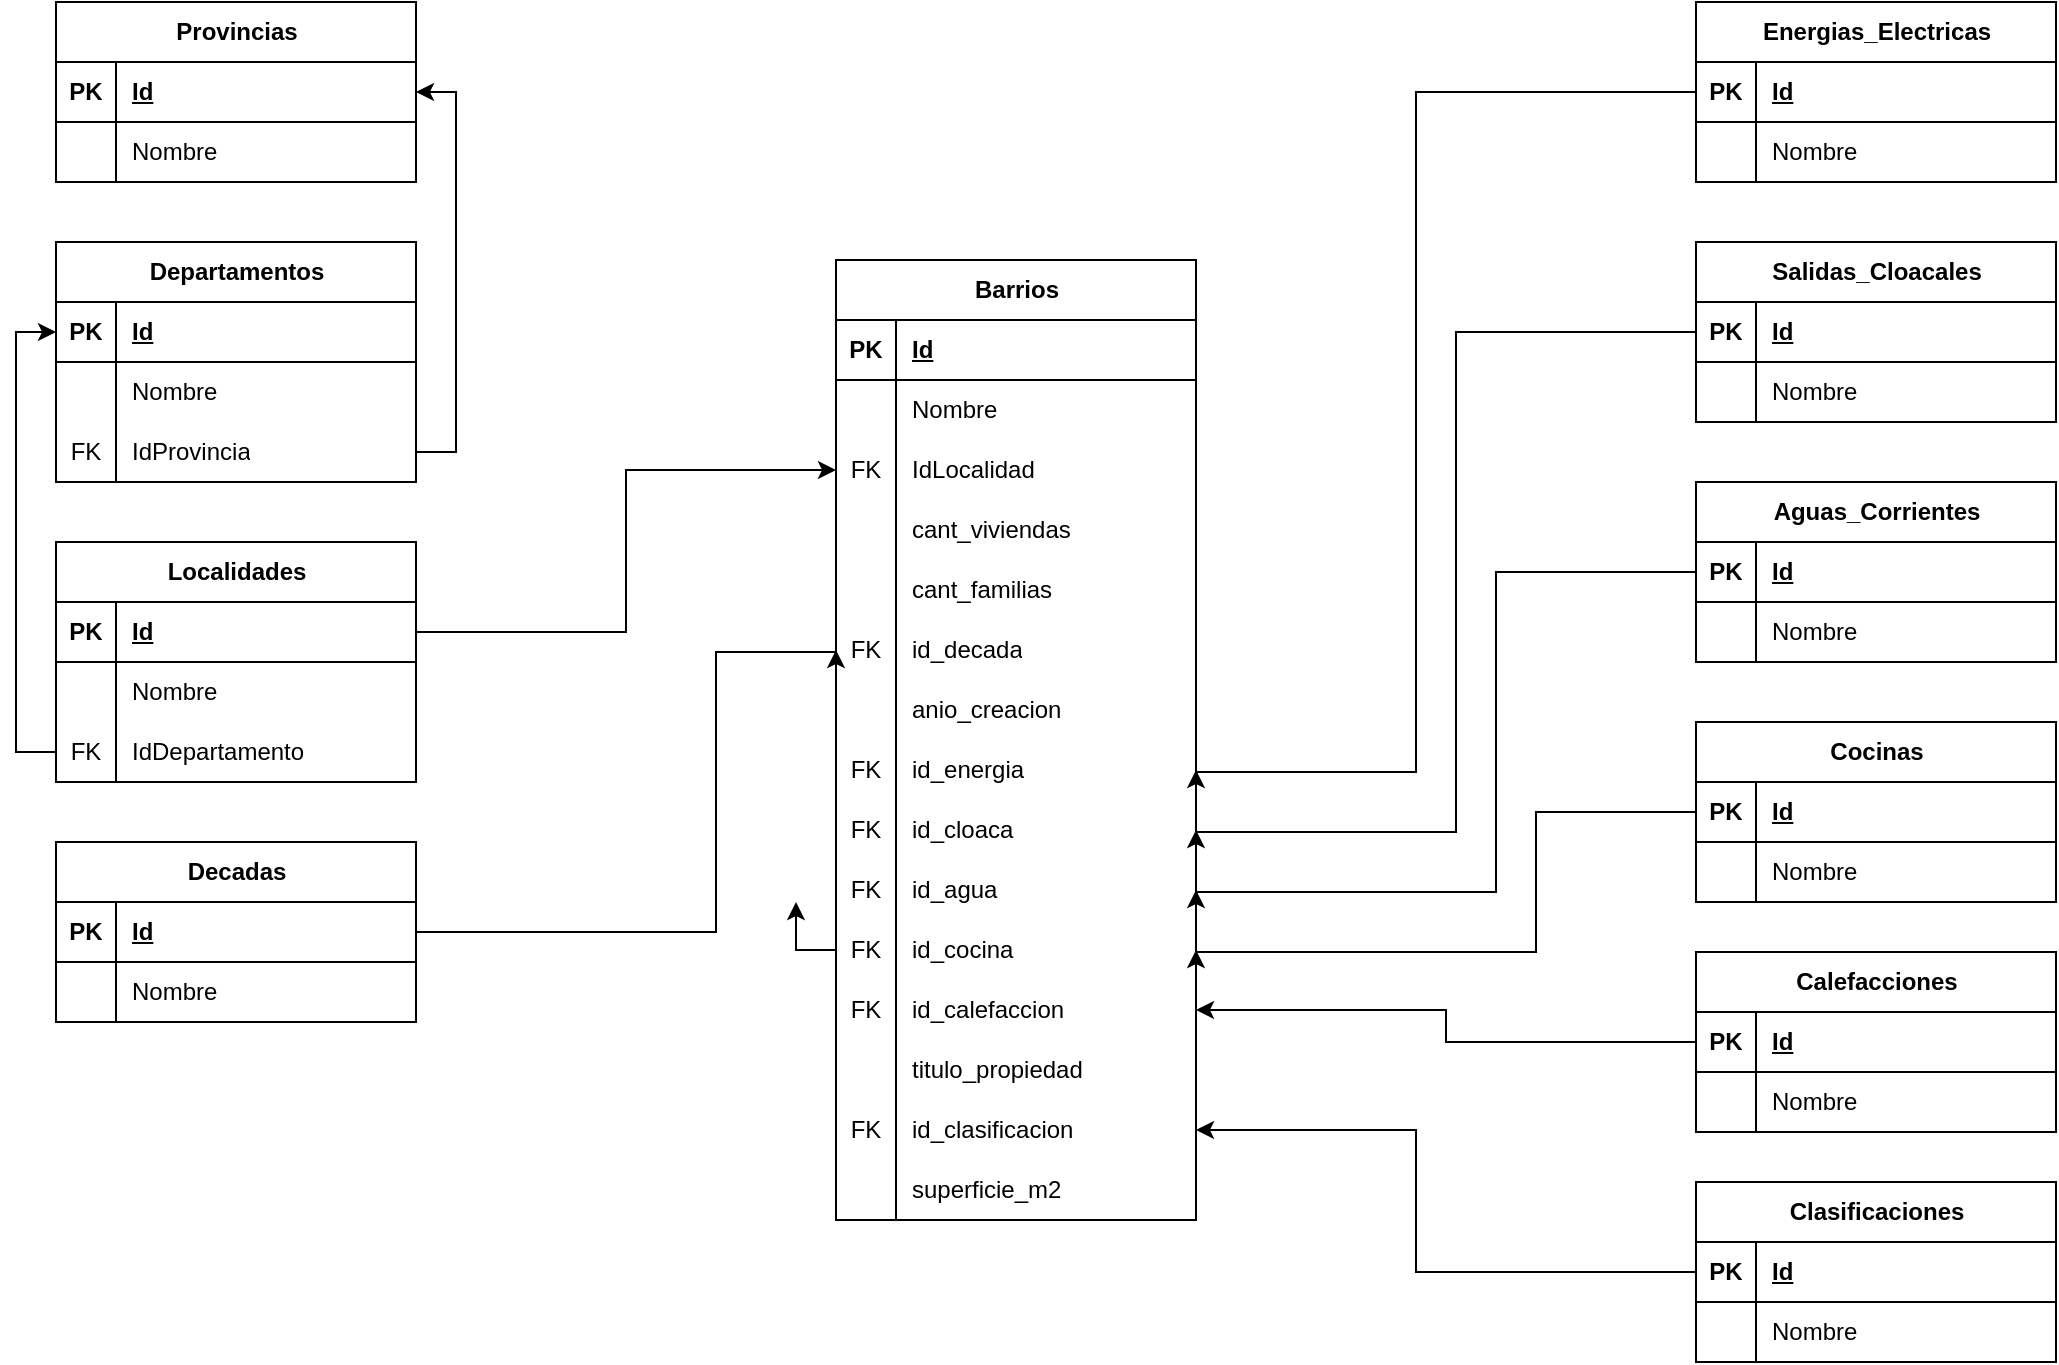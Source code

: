 <mxfile version="24.8.1">
  <diagram name="barrios_populares" id="8gDppykNLPe0DLzF4m3q">
    <mxGraphModel dx="1028" dy="548" grid="1" gridSize="10" guides="1" tooltips="1" connect="1" arrows="1" fold="1" page="1" pageScale="1" pageWidth="827" pageHeight="1169" math="0" shadow="0">
      <root>
        <mxCell id="0" />
        <mxCell id="1" parent="0" />
        <mxCell id="5CEtdTk48EJFIJhz3Bq6-38" value="Barrios" style="shape=table;startSize=30;container=1;collapsible=1;childLayout=tableLayout;fixedRows=1;rowLines=0;fontStyle=1;align=center;resizeLast=1;html=1;" vertex="1" parent="1">
          <mxGeometry x="570" y="239" width="180" height="480" as="geometry" />
        </mxCell>
        <mxCell id="5CEtdTk48EJFIJhz3Bq6-39" value="" style="shape=tableRow;horizontal=0;startSize=0;swimlaneHead=0;swimlaneBody=0;fillColor=none;collapsible=0;dropTarget=0;points=[[0,0.5],[1,0.5]];portConstraint=eastwest;top=0;left=0;right=0;bottom=1;" vertex="1" parent="5CEtdTk48EJFIJhz3Bq6-38">
          <mxGeometry y="30" width="180" height="30" as="geometry" />
        </mxCell>
        <mxCell id="5CEtdTk48EJFIJhz3Bq6-40" value="PK" style="shape=partialRectangle;connectable=0;fillColor=none;top=0;left=0;bottom=0;right=0;fontStyle=1;overflow=hidden;whiteSpace=wrap;html=1;" vertex="1" parent="5CEtdTk48EJFIJhz3Bq6-39">
          <mxGeometry width="30" height="30" as="geometry">
            <mxRectangle width="30" height="30" as="alternateBounds" />
          </mxGeometry>
        </mxCell>
        <mxCell id="5CEtdTk48EJFIJhz3Bq6-41" value="Id" style="shape=partialRectangle;connectable=0;fillColor=none;top=0;left=0;bottom=0;right=0;align=left;spacingLeft=6;fontStyle=5;overflow=hidden;whiteSpace=wrap;html=1;" vertex="1" parent="5CEtdTk48EJFIJhz3Bq6-39">
          <mxGeometry x="30" width="150" height="30" as="geometry">
            <mxRectangle width="150" height="30" as="alternateBounds" />
          </mxGeometry>
        </mxCell>
        <mxCell id="5CEtdTk48EJFIJhz3Bq6-42" value="" style="shape=tableRow;horizontal=0;startSize=0;swimlaneHead=0;swimlaneBody=0;fillColor=none;collapsible=0;dropTarget=0;points=[[0,0.5],[1,0.5]];portConstraint=eastwest;top=0;left=0;right=0;bottom=0;" vertex="1" parent="5CEtdTk48EJFIJhz3Bq6-38">
          <mxGeometry y="60" width="180" height="30" as="geometry" />
        </mxCell>
        <mxCell id="5CEtdTk48EJFIJhz3Bq6-43" value="" style="shape=partialRectangle;connectable=0;fillColor=none;top=0;left=0;bottom=0;right=0;editable=1;overflow=hidden;whiteSpace=wrap;html=1;" vertex="1" parent="5CEtdTk48EJFIJhz3Bq6-42">
          <mxGeometry width="30" height="30" as="geometry">
            <mxRectangle width="30" height="30" as="alternateBounds" />
          </mxGeometry>
        </mxCell>
        <mxCell id="5CEtdTk48EJFIJhz3Bq6-44" value="Nombre" style="shape=partialRectangle;connectable=0;fillColor=none;top=0;left=0;bottom=0;right=0;align=left;spacingLeft=6;overflow=hidden;whiteSpace=wrap;html=1;" vertex="1" parent="5CEtdTk48EJFIJhz3Bq6-42">
          <mxGeometry x="30" width="150" height="30" as="geometry">
            <mxRectangle width="150" height="30" as="alternateBounds" />
          </mxGeometry>
        </mxCell>
        <mxCell id="5CEtdTk48EJFIJhz3Bq6-45" style="shape=tableRow;horizontal=0;startSize=0;swimlaneHead=0;swimlaneBody=0;fillColor=none;collapsible=0;dropTarget=0;points=[[0,0.5],[1,0.5]];portConstraint=eastwest;top=0;left=0;right=0;bottom=0;" vertex="1" parent="5CEtdTk48EJFIJhz3Bq6-38">
          <mxGeometry y="90" width="180" height="30" as="geometry" />
        </mxCell>
        <mxCell id="5CEtdTk48EJFIJhz3Bq6-46" value="FK" style="shape=partialRectangle;connectable=0;fillColor=none;top=0;left=0;bottom=0;right=0;editable=1;overflow=hidden;whiteSpace=wrap;html=1;" vertex="1" parent="5CEtdTk48EJFIJhz3Bq6-45">
          <mxGeometry width="30" height="30" as="geometry">
            <mxRectangle width="30" height="30" as="alternateBounds" />
          </mxGeometry>
        </mxCell>
        <mxCell id="5CEtdTk48EJFIJhz3Bq6-47" value="Id&lt;span style=&quot;background-color: initial;&quot;&gt;Localidad&lt;/span&gt;" style="shape=partialRectangle;connectable=0;fillColor=none;top=0;left=0;bottom=0;right=0;align=left;spacingLeft=6;overflow=hidden;whiteSpace=wrap;html=1;" vertex="1" parent="5CEtdTk48EJFIJhz3Bq6-45">
          <mxGeometry x="30" width="150" height="30" as="geometry">
            <mxRectangle width="150" height="30" as="alternateBounds" />
          </mxGeometry>
        </mxCell>
        <mxCell id="5CEtdTk48EJFIJhz3Bq6-51" style="shape=tableRow;horizontal=0;startSize=0;swimlaneHead=0;swimlaneBody=0;fillColor=none;collapsible=0;dropTarget=0;points=[[0,0.5],[1,0.5]];portConstraint=eastwest;top=0;left=0;right=0;bottom=0;" vertex="1" parent="5CEtdTk48EJFIJhz3Bq6-38">
          <mxGeometry y="120" width="180" height="30" as="geometry" />
        </mxCell>
        <mxCell id="5CEtdTk48EJFIJhz3Bq6-52" style="shape=partialRectangle;connectable=0;fillColor=none;top=0;left=0;bottom=0;right=0;editable=1;overflow=hidden;whiteSpace=wrap;html=1;" vertex="1" parent="5CEtdTk48EJFIJhz3Bq6-51">
          <mxGeometry width="30" height="30" as="geometry">
            <mxRectangle width="30" height="30" as="alternateBounds" />
          </mxGeometry>
        </mxCell>
        <mxCell id="5CEtdTk48EJFIJhz3Bq6-53" value="cant_viviendas" style="shape=partialRectangle;connectable=0;fillColor=none;top=0;left=0;bottom=0;right=0;align=left;spacingLeft=6;overflow=hidden;whiteSpace=wrap;html=1;" vertex="1" parent="5CEtdTk48EJFIJhz3Bq6-51">
          <mxGeometry x="30" width="150" height="30" as="geometry">
            <mxRectangle width="150" height="30" as="alternateBounds" />
          </mxGeometry>
        </mxCell>
        <mxCell id="5CEtdTk48EJFIJhz3Bq6-54" style="shape=tableRow;horizontal=0;startSize=0;swimlaneHead=0;swimlaneBody=0;fillColor=none;collapsible=0;dropTarget=0;points=[[0,0.5],[1,0.5]];portConstraint=eastwest;top=0;left=0;right=0;bottom=0;" vertex="1" parent="5CEtdTk48EJFIJhz3Bq6-38">
          <mxGeometry y="150" width="180" height="30" as="geometry" />
        </mxCell>
        <mxCell id="5CEtdTk48EJFIJhz3Bq6-55" style="shape=partialRectangle;connectable=0;fillColor=none;top=0;left=0;bottom=0;right=0;editable=1;overflow=hidden;whiteSpace=wrap;html=1;" vertex="1" parent="5CEtdTk48EJFIJhz3Bq6-54">
          <mxGeometry width="30" height="30" as="geometry">
            <mxRectangle width="30" height="30" as="alternateBounds" />
          </mxGeometry>
        </mxCell>
        <mxCell id="5CEtdTk48EJFIJhz3Bq6-56" value="cant_familias" style="shape=partialRectangle;connectable=0;fillColor=none;top=0;left=0;bottom=0;right=0;align=left;spacingLeft=6;overflow=hidden;whiteSpace=wrap;html=1;" vertex="1" parent="5CEtdTk48EJFIJhz3Bq6-54">
          <mxGeometry x="30" width="150" height="30" as="geometry">
            <mxRectangle width="150" height="30" as="alternateBounds" />
          </mxGeometry>
        </mxCell>
        <mxCell id="5CEtdTk48EJFIJhz3Bq6-57" style="shape=tableRow;horizontal=0;startSize=0;swimlaneHead=0;swimlaneBody=0;fillColor=none;collapsible=0;dropTarget=0;points=[[0,0.5],[1,0.5]];portConstraint=eastwest;top=0;left=0;right=0;bottom=0;" vertex="1" parent="5CEtdTk48EJFIJhz3Bq6-38">
          <mxGeometry y="180" width="180" height="30" as="geometry" />
        </mxCell>
        <mxCell id="5CEtdTk48EJFIJhz3Bq6-58" value="FK" style="shape=partialRectangle;connectable=0;fillColor=none;top=0;left=0;bottom=0;right=0;editable=1;overflow=hidden;whiteSpace=wrap;html=1;" vertex="1" parent="5CEtdTk48EJFIJhz3Bq6-57">
          <mxGeometry width="30" height="30" as="geometry">
            <mxRectangle width="30" height="30" as="alternateBounds" />
          </mxGeometry>
        </mxCell>
        <mxCell id="5CEtdTk48EJFIJhz3Bq6-59" value="id_decada" style="shape=partialRectangle;connectable=0;fillColor=none;top=0;left=0;bottom=0;right=0;align=left;spacingLeft=6;overflow=hidden;whiteSpace=wrap;html=1;" vertex="1" parent="5CEtdTk48EJFIJhz3Bq6-57">
          <mxGeometry x="30" width="150" height="30" as="geometry">
            <mxRectangle width="150" height="30" as="alternateBounds" />
          </mxGeometry>
        </mxCell>
        <mxCell id="5CEtdTk48EJFIJhz3Bq6-60" style="shape=tableRow;horizontal=0;startSize=0;swimlaneHead=0;swimlaneBody=0;fillColor=none;collapsible=0;dropTarget=0;points=[[0,0.5],[1,0.5]];portConstraint=eastwest;top=0;left=0;right=0;bottom=0;" vertex="1" parent="5CEtdTk48EJFIJhz3Bq6-38">
          <mxGeometry y="210" width="180" height="30" as="geometry" />
        </mxCell>
        <mxCell id="5CEtdTk48EJFIJhz3Bq6-61" style="shape=partialRectangle;connectable=0;fillColor=none;top=0;left=0;bottom=0;right=0;editable=1;overflow=hidden;whiteSpace=wrap;html=1;" vertex="1" parent="5CEtdTk48EJFIJhz3Bq6-60">
          <mxGeometry width="30" height="30" as="geometry">
            <mxRectangle width="30" height="30" as="alternateBounds" />
          </mxGeometry>
        </mxCell>
        <mxCell id="5CEtdTk48EJFIJhz3Bq6-62" value="anio_creacion" style="shape=partialRectangle;connectable=0;fillColor=none;top=0;left=0;bottom=0;right=0;align=left;spacingLeft=6;overflow=hidden;whiteSpace=wrap;html=1;" vertex="1" parent="5CEtdTk48EJFIJhz3Bq6-60">
          <mxGeometry x="30" width="150" height="30" as="geometry">
            <mxRectangle width="150" height="30" as="alternateBounds" />
          </mxGeometry>
        </mxCell>
        <mxCell id="5CEtdTk48EJFIJhz3Bq6-126" style="shape=tableRow;horizontal=0;startSize=0;swimlaneHead=0;swimlaneBody=0;fillColor=none;collapsible=0;dropTarget=0;points=[[0,0.5],[1,0.5]];portConstraint=eastwest;top=0;left=0;right=0;bottom=0;" vertex="1" parent="5CEtdTk48EJFIJhz3Bq6-38">
          <mxGeometry y="240" width="180" height="30" as="geometry" />
        </mxCell>
        <mxCell id="5CEtdTk48EJFIJhz3Bq6-127" value="FK" style="shape=partialRectangle;connectable=0;fillColor=none;top=0;left=0;bottom=0;right=0;editable=1;overflow=hidden;whiteSpace=wrap;html=1;" vertex="1" parent="5CEtdTk48EJFIJhz3Bq6-126">
          <mxGeometry width="30" height="30" as="geometry">
            <mxRectangle width="30" height="30" as="alternateBounds" />
          </mxGeometry>
        </mxCell>
        <mxCell id="5CEtdTk48EJFIJhz3Bq6-128" value="id_energia" style="shape=partialRectangle;connectable=0;fillColor=none;top=0;left=0;bottom=0;right=0;align=left;spacingLeft=6;overflow=hidden;whiteSpace=wrap;html=1;" vertex="1" parent="5CEtdTk48EJFIJhz3Bq6-126">
          <mxGeometry x="30" width="150" height="30" as="geometry">
            <mxRectangle width="150" height="30" as="alternateBounds" />
          </mxGeometry>
        </mxCell>
        <mxCell id="5CEtdTk48EJFIJhz3Bq6-129" style="shape=tableRow;horizontal=0;startSize=0;swimlaneHead=0;swimlaneBody=0;fillColor=none;collapsible=0;dropTarget=0;points=[[0,0.5],[1,0.5]];portConstraint=eastwest;top=0;left=0;right=0;bottom=0;" vertex="1" parent="5CEtdTk48EJFIJhz3Bq6-38">
          <mxGeometry y="270" width="180" height="30" as="geometry" />
        </mxCell>
        <mxCell id="5CEtdTk48EJFIJhz3Bq6-130" value="FK" style="shape=partialRectangle;connectable=0;fillColor=none;top=0;left=0;bottom=0;right=0;editable=1;overflow=hidden;whiteSpace=wrap;html=1;" vertex="1" parent="5CEtdTk48EJFIJhz3Bq6-129">
          <mxGeometry width="30" height="30" as="geometry">
            <mxRectangle width="30" height="30" as="alternateBounds" />
          </mxGeometry>
        </mxCell>
        <mxCell id="5CEtdTk48EJFIJhz3Bq6-131" value="id_cloaca" style="shape=partialRectangle;connectable=0;fillColor=none;top=0;left=0;bottom=0;right=0;align=left;spacingLeft=6;overflow=hidden;whiteSpace=wrap;html=1;" vertex="1" parent="5CEtdTk48EJFIJhz3Bq6-129">
          <mxGeometry x="30" width="150" height="30" as="geometry">
            <mxRectangle width="150" height="30" as="alternateBounds" />
          </mxGeometry>
        </mxCell>
        <mxCell id="5CEtdTk48EJFIJhz3Bq6-132" style="shape=tableRow;horizontal=0;startSize=0;swimlaneHead=0;swimlaneBody=0;fillColor=none;collapsible=0;dropTarget=0;points=[[0,0.5],[1,0.5]];portConstraint=eastwest;top=0;left=0;right=0;bottom=0;" vertex="1" parent="5CEtdTk48EJFIJhz3Bq6-38">
          <mxGeometry y="300" width="180" height="30" as="geometry" />
        </mxCell>
        <mxCell id="5CEtdTk48EJFIJhz3Bq6-133" value="FK" style="shape=partialRectangle;connectable=0;fillColor=none;top=0;left=0;bottom=0;right=0;editable=1;overflow=hidden;whiteSpace=wrap;html=1;" vertex="1" parent="5CEtdTk48EJFIJhz3Bq6-132">
          <mxGeometry width="30" height="30" as="geometry">
            <mxRectangle width="30" height="30" as="alternateBounds" />
          </mxGeometry>
        </mxCell>
        <mxCell id="5CEtdTk48EJFIJhz3Bq6-134" value="id_agua" style="shape=partialRectangle;connectable=0;fillColor=none;top=0;left=0;bottom=0;right=0;align=left;spacingLeft=6;overflow=hidden;whiteSpace=wrap;html=1;" vertex="1" parent="5CEtdTk48EJFIJhz3Bq6-132">
          <mxGeometry x="30" width="150" height="30" as="geometry">
            <mxRectangle width="150" height="30" as="alternateBounds" />
          </mxGeometry>
        </mxCell>
        <mxCell id="5CEtdTk48EJFIJhz3Bq6-135" style="shape=tableRow;horizontal=0;startSize=0;swimlaneHead=0;swimlaneBody=0;fillColor=none;collapsible=0;dropTarget=0;points=[[0,0.5],[1,0.5]];portConstraint=eastwest;top=0;left=0;right=0;bottom=0;" vertex="1" parent="5CEtdTk48EJFIJhz3Bq6-38">
          <mxGeometry y="330" width="180" height="30" as="geometry" />
        </mxCell>
        <mxCell id="5CEtdTk48EJFIJhz3Bq6-136" value="FK" style="shape=partialRectangle;connectable=0;fillColor=none;top=0;left=0;bottom=0;right=0;editable=1;overflow=hidden;whiteSpace=wrap;html=1;" vertex="1" parent="5CEtdTk48EJFIJhz3Bq6-135">
          <mxGeometry width="30" height="30" as="geometry">
            <mxRectangle width="30" height="30" as="alternateBounds" />
          </mxGeometry>
        </mxCell>
        <mxCell id="5CEtdTk48EJFIJhz3Bq6-137" value="id_cocina" style="shape=partialRectangle;connectable=0;fillColor=none;top=0;left=0;bottom=0;right=0;align=left;spacingLeft=6;overflow=hidden;whiteSpace=wrap;html=1;" vertex="1" parent="5CEtdTk48EJFIJhz3Bq6-135">
          <mxGeometry x="30" width="150" height="30" as="geometry">
            <mxRectangle width="150" height="30" as="alternateBounds" />
          </mxGeometry>
        </mxCell>
        <mxCell id="5CEtdTk48EJFIJhz3Bq6-138" style="shape=tableRow;horizontal=0;startSize=0;swimlaneHead=0;swimlaneBody=0;fillColor=none;collapsible=0;dropTarget=0;points=[[0,0.5],[1,0.5]];portConstraint=eastwest;top=0;left=0;right=0;bottom=0;" vertex="1" parent="5CEtdTk48EJFIJhz3Bq6-38">
          <mxGeometry y="360" width="180" height="30" as="geometry" />
        </mxCell>
        <mxCell id="5CEtdTk48EJFIJhz3Bq6-139" value="FK" style="shape=partialRectangle;connectable=0;fillColor=none;top=0;left=0;bottom=0;right=0;editable=1;overflow=hidden;whiteSpace=wrap;html=1;" vertex="1" parent="5CEtdTk48EJFIJhz3Bq6-138">
          <mxGeometry width="30" height="30" as="geometry">
            <mxRectangle width="30" height="30" as="alternateBounds" />
          </mxGeometry>
        </mxCell>
        <mxCell id="5CEtdTk48EJFIJhz3Bq6-140" value="id_calefaccion" style="shape=partialRectangle;connectable=0;fillColor=none;top=0;left=0;bottom=0;right=0;align=left;spacingLeft=6;overflow=hidden;whiteSpace=wrap;html=1;" vertex="1" parent="5CEtdTk48EJFIJhz3Bq6-138">
          <mxGeometry x="30" width="150" height="30" as="geometry">
            <mxRectangle width="150" height="30" as="alternateBounds" />
          </mxGeometry>
        </mxCell>
        <mxCell id="5CEtdTk48EJFIJhz3Bq6-141" style="shape=tableRow;horizontal=0;startSize=0;swimlaneHead=0;swimlaneBody=0;fillColor=none;collapsible=0;dropTarget=0;points=[[0,0.5],[1,0.5]];portConstraint=eastwest;top=0;left=0;right=0;bottom=0;" vertex="1" parent="5CEtdTk48EJFIJhz3Bq6-38">
          <mxGeometry y="390" width="180" height="30" as="geometry" />
        </mxCell>
        <mxCell id="5CEtdTk48EJFIJhz3Bq6-142" style="shape=partialRectangle;connectable=0;fillColor=none;top=0;left=0;bottom=0;right=0;editable=1;overflow=hidden;whiteSpace=wrap;html=1;" vertex="1" parent="5CEtdTk48EJFIJhz3Bq6-141">
          <mxGeometry width="30" height="30" as="geometry">
            <mxRectangle width="30" height="30" as="alternateBounds" />
          </mxGeometry>
        </mxCell>
        <mxCell id="5CEtdTk48EJFIJhz3Bq6-143" value="titulo_propiedad" style="shape=partialRectangle;connectable=0;fillColor=none;top=0;left=0;bottom=0;right=0;align=left;spacingLeft=6;overflow=hidden;whiteSpace=wrap;html=1;" vertex="1" parent="5CEtdTk48EJFIJhz3Bq6-141">
          <mxGeometry x="30" width="150" height="30" as="geometry">
            <mxRectangle width="150" height="30" as="alternateBounds" />
          </mxGeometry>
        </mxCell>
        <mxCell id="5CEtdTk48EJFIJhz3Bq6-144" style="shape=tableRow;horizontal=0;startSize=0;swimlaneHead=0;swimlaneBody=0;fillColor=none;collapsible=0;dropTarget=0;points=[[0,0.5],[1,0.5]];portConstraint=eastwest;top=0;left=0;right=0;bottom=0;" vertex="1" parent="5CEtdTk48EJFIJhz3Bq6-38">
          <mxGeometry y="420" width="180" height="30" as="geometry" />
        </mxCell>
        <mxCell id="5CEtdTk48EJFIJhz3Bq6-145" value="FK" style="shape=partialRectangle;connectable=0;fillColor=none;top=0;left=0;bottom=0;right=0;editable=1;overflow=hidden;whiteSpace=wrap;html=1;" vertex="1" parent="5CEtdTk48EJFIJhz3Bq6-144">
          <mxGeometry width="30" height="30" as="geometry">
            <mxRectangle width="30" height="30" as="alternateBounds" />
          </mxGeometry>
        </mxCell>
        <mxCell id="5CEtdTk48EJFIJhz3Bq6-146" value="id_clasificacion" style="shape=partialRectangle;connectable=0;fillColor=none;top=0;left=0;bottom=0;right=0;align=left;spacingLeft=6;overflow=hidden;whiteSpace=wrap;html=1;" vertex="1" parent="5CEtdTk48EJFIJhz3Bq6-144">
          <mxGeometry x="30" width="150" height="30" as="geometry">
            <mxRectangle width="150" height="30" as="alternateBounds" />
          </mxGeometry>
        </mxCell>
        <mxCell id="5CEtdTk48EJFIJhz3Bq6-153" style="shape=tableRow;horizontal=0;startSize=0;swimlaneHead=0;swimlaneBody=0;fillColor=none;collapsible=0;dropTarget=0;points=[[0,0.5],[1,0.5]];portConstraint=eastwest;top=0;left=0;right=0;bottom=0;" vertex="1" parent="5CEtdTk48EJFIJhz3Bq6-38">
          <mxGeometry y="450" width="180" height="30" as="geometry" />
        </mxCell>
        <mxCell id="5CEtdTk48EJFIJhz3Bq6-154" style="shape=partialRectangle;connectable=0;fillColor=none;top=0;left=0;bottom=0;right=0;editable=1;overflow=hidden;whiteSpace=wrap;html=1;" vertex="1" parent="5CEtdTk48EJFIJhz3Bq6-153">
          <mxGeometry width="30" height="30" as="geometry">
            <mxRectangle width="30" height="30" as="alternateBounds" />
          </mxGeometry>
        </mxCell>
        <mxCell id="5CEtdTk48EJFIJhz3Bq6-155" value="superficie_m2" style="shape=partialRectangle;connectable=0;fillColor=none;top=0;left=0;bottom=0;right=0;align=left;spacingLeft=6;overflow=hidden;whiteSpace=wrap;html=1;" vertex="1" parent="5CEtdTk48EJFIJhz3Bq6-153">
          <mxGeometry x="30" width="150" height="30" as="geometry">
            <mxRectangle width="150" height="30" as="alternateBounds" />
          </mxGeometry>
        </mxCell>
        <mxCell id="5CEtdTk48EJFIJhz3Bq6-5" value="Provincias" style="shape=table;startSize=30;container=1;collapsible=1;childLayout=tableLayout;fixedRows=1;rowLines=0;fontStyle=1;align=center;resizeLast=1;html=1;" vertex="1" parent="1">
          <mxGeometry x="180" y="110" width="180" height="90" as="geometry" />
        </mxCell>
        <mxCell id="5CEtdTk48EJFIJhz3Bq6-6" value="" style="shape=tableRow;horizontal=0;startSize=0;swimlaneHead=0;swimlaneBody=0;fillColor=none;collapsible=0;dropTarget=0;points=[[0,0.5],[1,0.5]];portConstraint=eastwest;top=0;left=0;right=0;bottom=1;" vertex="1" parent="5CEtdTk48EJFIJhz3Bq6-5">
          <mxGeometry y="30" width="180" height="30" as="geometry" />
        </mxCell>
        <mxCell id="5CEtdTk48EJFIJhz3Bq6-7" value="PK" style="shape=partialRectangle;connectable=0;fillColor=none;top=0;left=0;bottom=0;right=0;fontStyle=1;overflow=hidden;whiteSpace=wrap;html=1;" vertex="1" parent="5CEtdTk48EJFIJhz3Bq6-6">
          <mxGeometry width="30" height="30" as="geometry">
            <mxRectangle width="30" height="30" as="alternateBounds" />
          </mxGeometry>
        </mxCell>
        <mxCell id="5CEtdTk48EJFIJhz3Bq6-8" value="Id" style="shape=partialRectangle;connectable=0;fillColor=none;top=0;left=0;bottom=0;right=0;align=left;spacingLeft=6;fontStyle=5;overflow=hidden;whiteSpace=wrap;html=1;" vertex="1" parent="5CEtdTk48EJFIJhz3Bq6-6">
          <mxGeometry x="30" width="150" height="30" as="geometry">
            <mxRectangle width="150" height="30" as="alternateBounds" />
          </mxGeometry>
        </mxCell>
        <mxCell id="5CEtdTk48EJFIJhz3Bq6-9" value="" style="shape=tableRow;horizontal=0;startSize=0;swimlaneHead=0;swimlaneBody=0;fillColor=none;collapsible=0;dropTarget=0;points=[[0,0.5],[1,0.5]];portConstraint=eastwest;top=0;left=0;right=0;bottom=0;" vertex="1" parent="5CEtdTk48EJFIJhz3Bq6-5">
          <mxGeometry y="60" width="180" height="30" as="geometry" />
        </mxCell>
        <mxCell id="5CEtdTk48EJFIJhz3Bq6-10" value="" style="shape=partialRectangle;connectable=0;fillColor=none;top=0;left=0;bottom=0;right=0;editable=1;overflow=hidden;whiteSpace=wrap;html=1;" vertex="1" parent="5CEtdTk48EJFIJhz3Bq6-9">
          <mxGeometry width="30" height="30" as="geometry">
            <mxRectangle width="30" height="30" as="alternateBounds" />
          </mxGeometry>
        </mxCell>
        <mxCell id="5CEtdTk48EJFIJhz3Bq6-11" value="Nombre" style="shape=partialRectangle;connectable=0;fillColor=none;top=0;left=0;bottom=0;right=0;align=left;spacingLeft=6;overflow=hidden;whiteSpace=wrap;html=1;" vertex="1" parent="5CEtdTk48EJFIJhz3Bq6-9">
          <mxGeometry x="30" width="150" height="30" as="geometry">
            <mxRectangle width="150" height="30" as="alternateBounds" />
          </mxGeometry>
        </mxCell>
        <mxCell id="5CEtdTk48EJFIJhz3Bq6-18" value="Departamentos" style="shape=table;startSize=30;container=1;collapsible=1;childLayout=tableLayout;fixedRows=1;rowLines=0;fontStyle=1;align=center;resizeLast=1;html=1;" vertex="1" parent="1">
          <mxGeometry x="180" y="230" width="180" height="120" as="geometry" />
        </mxCell>
        <mxCell id="5CEtdTk48EJFIJhz3Bq6-19" value="" style="shape=tableRow;horizontal=0;startSize=0;swimlaneHead=0;swimlaneBody=0;fillColor=none;collapsible=0;dropTarget=0;points=[[0,0.5],[1,0.5]];portConstraint=eastwest;top=0;left=0;right=0;bottom=1;" vertex="1" parent="5CEtdTk48EJFIJhz3Bq6-18">
          <mxGeometry y="30" width="180" height="30" as="geometry" />
        </mxCell>
        <mxCell id="5CEtdTk48EJFIJhz3Bq6-20" value="PK" style="shape=partialRectangle;connectable=0;fillColor=none;top=0;left=0;bottom=0;right=0;fontStyle=1;overflow=hidden;whiteSpace=wrap;html=1;" vertex="1" parent="5CEtdTk48EJFIJhz3Bq6-19">
          <mxGeometry width="30" height="30" as="geometry">
            <mxRectangle width="30" height="30" as="alternateBounds" />
          </mxGeometry>
        </mxCell>
        <mxCell id="5CEtdTk48EJFIJhz3Bq6-21" value="Id" style="shape=partialRectangle;connectable=0;fillColor=none;top=0;left=0;bottom=0;right=0;align=left;spacingLeft=6;fontStyle=5;overflow=hidden;whiteSpace=wrap;html=1;" vertex="1" parent="5CEtdTk48EJFIJhz3Bq6-19">
          <mxGeometry x="30" width="150" height="30" as="geometry">
            <mxRectangle width="150" height="30" as="alternateBounds" />
          </mxGeometry>
        </mxCell>
        <mxCell id="5CEtdTk48EJFIJhz3Bq6-22" value="" style="shape=tableRow;horizontal=0;startSize=0;swimlaneHead=0;swimlaneBody=0;fillColor=none;collapsible=0;dropTarget=0;points=[[0,0.5],[1,0.5]];portConstraint=eastwest;top=0;left=0;right=0;bottom=0;" vertex="1" parent="5CEtdTk48EJFIJhz3Bq6-18">
          <mxGeometry y="60" width="180" height="30" as="geometry" />
        </mxCell>
        <mxCell id="5CEtdTk48EJFIJhz3Bq6-23" value="" style="shape=partialRectangle;connectable=0;fillColor=none;top=0;left=0;bottom=0;right=0;editable=1;overflow=hidden;whiteSpace=wrap;html=1;" vertex="1" parent="5CEtdTk48EJFIJhz3Bq6-22">
          <mxGeometry width="30" height="30" as="geometry">
            <mxRectangle width="30" height="30" as="alternateBounds" />
          </mxGeometry>
        </mxCell>
        <mxCell id="5CEtdTk48EJFIJhz3Bq6-24" value="Nombre" style="shape=partialRectangle;connectable=0;fillColor=none;top=0;left=0;bottom=0;right=0;align=left;spacingLeft=6;overflow=hidden;whiteSpace=wrap;html=1;" vertex="1" parent="5CEtdTk48EJFIJhz3Bq6-22">
          <mxGeometry x="30" width="150" height="30" as="geometry">
            <mxRectangle width="150" height="30" as="alternateBounds" />
          </mxGeometry>
        </mxCell>
        <mxCell id="5CEtdTk48EJFIJhz3Bq6-32" style="shape=tableRow;horizontal=0;startSize=0;swimlaneHead=0;swimlaneBody=0;fillColor=none;collapsible=0;dropTarget=0;points=[[0,0.5],[1,0.5]];portConstraint=eastwest;top=0;left=0;right=0;bottom=0;" vertex="1" parent="5CEtdTk48EJFIJhz3Bq6-18">
          <mxGeometry y="90" width="180" height="30" as="geometry" />
        </mxCell>
        <mxCell id="5CEtdTk48EJFIJhz3Bq6-33" value="FK" style="shape=partialRectangle;connectable=0;fillColor=none;top=0;left=0;bottom=0;right=0;editable=1;overflow=hidden;whiteSpace=wrap;html=1;" vertex="1" parent="5CEtdTk48EJFIJhz3Bq6-32">
          <mxGeometry width="30" height="30" as="geometry">
            <mxRectangle width="30" height="30" as="alternateBounds" />
          </mxGeometry>
        </mxCell>
        <mxCell id="5CEtdTk48EJFIJhz3Bq6-34" value="IdProvincia" style="shape=partialRectangle;connectable=0;fillColor=none;top=0;left=0;bottom=0;right=0;align=left;spacingLeft=6;overflow=hidden;whiteSpace=wrap;html=1;" vertex="1" parent="5CEtdTk48EJFIJhz3Bq6-32">
          <mxGeometry x="30" width="150" height="30" as="geometry">
            <mxRectangle width="150" height="30" as="alternateBounds" />
          </mxGeometry>
        </mxCell>
        <mxCell id="5CEtdTk48EJFIJhz3Bq6-25" value="Localidades" style="shape=table;startSize=30;container=1;collapsible=1;childLayout=tableLayout;fixedRows=1;rowLines=0;fontStyle=1;align=center;resizeLast=1;html=1;" vertex="1" parent="1">
          <mxGeometry x="180" y="380" width="180" height="120" as="geometry" />
        </mxCell>
        <mxCell id="5CEtdTk48EJFIJhz3Bq6-26" value="" style="shape=tableRow;horizontal=0;startSize=0;swimlaneHead=0;swimlaneBody=0;fillColor=none;collapsible=0;dropTarget=0;points=[[0,0.5],[1,0.5]];portConstraint=eastwest;top=0;left=0;right=0;bottom=1;" vertex="1" parent="5CEtdTk48EJFIJhz3Bq6-25">
          <mxGeometry y="30" width="180" height="30" as="geometry" />
        </mxCell>
        <mxCell id="5CEtdTk48EJFIJhz3Bq6-27" value="PK" style="shape=partialRectangle;connectable=0;fillColor=none;top=0;left=0;bottom=0;right=0;fontStyle=1;overflow=hidden;whiteSpace=wrap;html=1;" vertex="1" parent="5CEtdTk48EJFIJhz3Bq6-26">
          <mxGeometry width="30" height="30" as="geometry">
            <mxRectangle width="30" height="30" as="alternateBounds" />
          </mxGeometry>
        </mxCell>
        <mxCell id="5CEtdTk48EJFIJhz3Bq6-28" value="Id" style="shape=partialRectangle;connectable=0;fillColor=none;top=0;left=0;bottom=0;right=0;align=left;spacingLeft=6;fontStyle=5;overflow=hidden;whiteSpace=wrap;html=1;" vertex="1" parent="5CEtdTk48EJFIJhz3Bq6-26">
          <mxGeometry x="30" width="150" height="30" as="geometry">
            <mxRectangle width="150" height="30" as="alternateBounds" />
          </mxGeometry>
        </mxCell>
        <mxCell id="5CEtdTk48EJFIJhz3Bq6-29" value="" style="shape=tableRow;horizontal=0;startSize=0;swimlaneHead=0;swimlaneBody=0;fillColor=none;collapsible=0;dropTarget=0;points=[[0,0.5],[1,0.5]];portConstraint=eastwest;top=0;left=0;right=0;bottom=0;" vertex="1" parent="5CEtdTk48EJFIJhz3Bq6-25">
          <mxGeometry y="60" width="180" height="30" as="geometry" />
        </mxCell>
        <mxCell id="5CEtdTk48EJFIJhz3Bq6-30" value="" style="shape=partialRectangle;connectable=0;fillColor=none;top=0;left=0;bottom=0;right=0;editable=1;overflow=hidden;whiteSpace=wrap;html=1;" vertex="1" parent="5CEtdTk48EJFIJhz3Bq6-29">
          <mxGeometry width="30" height="30" as="geometry">
            <mxRectangle width="30" height="30" as="alternateBounds" />
          </mxGeometry>
        </mxCell>
        <mxCell id="5CEtdTk48EJFIJhz3Bq6-31" value="Nombre" style="shape=partialRectangle;connectable=0;fillColor=none;top=0;left=0;bottom=0;right=0;align=left;spacingLeft=6;overflow=hidden;whiteSpace=wrap;html=1;" vertex="1" parent="5CEtdTk48EJFIJhz3Bq6-29">
          <mxGeometry x="30" width="150" height="30" as="geometry">
            <mxRectangle width="150" height="30" as="alternateBounds" />
          </mxGeometry>
        </mxCell>
        <mxCell id="5CEtdTk48EJFIJhz3Bq6-35" style="shape=tableRow;horizontal=0;startSize=0;swimlaneHead=0;swimlaneBody=0;fillColor=none;collapsible=0;dropTarget=0;points=[[0,0.5],[1,0.5]];portConstraint=eastwest;top=0;left=0;right=0;bottom=0;" vertex="1" parent="5CEtdTk48EJFIJhz3Bq6-25">
          <mxGeometry y="90" width="180" height="30" as="geometry" />
        </mxCell>
        <mxCell id="5CEtdTk48EJFIJhz3Bq6-36" value="FK" style="shape=partialRectangle;connectable=0;fillColor=none;top=0;left=0;bottom=0;right=0;editable=1;overflow=hidden;whiteSpace=wrap;html=1;" vertex="1" parent="5CEtdTk48EJFIJhz3Bq6-35">
          <mxGeometry width="30" height="30" as="geometry">
            <mxRectangle width="30" height="30" as="alternateBounds" />
          </mxGeometry>
        </mxCell>
        <mxCell id="5CEtdTk48EJFIJhz3Bq6-37" value="IdDepartamento" style="shape=partialRectangle;connectable=0;fillColor=none;top=0;left=0;bottom=0;right=0;align=left;spacingLeft=6;overflow=hidden;whiteSpace=wrap;html=1;" vertex="1" parent="5CEtdTk48EJFIJhz3Bq6-35">
          <mxGeometry x="30" width="150" height="30" as="geometry">
            <mxRectangle width="150" height="30" as="alternateBounds" />
          </mxGeometry>
        </mxCell>
        <mxCell id="5CEtdTk48EJFIJhz3Bq6-48" style="edgeStyle=orthogonalEdgeStyle;rounded=0;orthogonalLoop=1;jettySize=auto;html=1;exitX=0;exitY=0.5;exitDx=0;exitDy=0;entryX=0;entryY=0.5;entryDx=0;entryDy=0;" edge="1" parent="1" source="5CEtdTk48EJFIJhz3Bq6-35" target="5CEtdTk48EJFIJhz3Bq6-19">
          <mxGeometry relative="1" as="geometry" />
        </mxCell>
        <mxCell id="5CEtdTk48EJFIJhz3Bq6-49" style="edgeStyle=orthogonalEdgeStyle;rounded=0;orthogonalLoop=1;jettySize=auto;html=1;exitX=1;exitY=0.5;exitDx=0;exitDy=0;entryX=1;entryY=0.5;entryDx=0;entryDy=0;" edge="1" parent="1" source="5CEtdTk48EJFIJhz3Bq6-32" target="5CEtdTk48EJFIJhz3Bq6-6">
          <mxGeometry relative="1" as="geometry" />
        </mxCell>
        <mxCell id="5CEtdTk48EJFIJhz3Bq6-50" style="edgeStyle=orthogonalEdgeStyle;rounded=0;orthogonalLoop=1;jettySize=auto;html=1;exitX=1;exitY=0.5;exitDx=0;exitDy=0;entryX=0;entryY=0.5;entryDx=0;entryDy=0;" edge="1" parent="1" source="5CEtdTk48EJFIJhz3Bq6-26" target="5CEtdTk48EJFIJhz3Bq6-45">
          <mxGeometry relative="1" as="geometry" />
        </mxCell>
        <mxCell id="5CEtdTk48EJFIJhz3Bq6-63" value="Decadas" style="shape=table;startSize=30;container=1;collapsible=1;childLayout=tableLayout;fixedRows=1;rowLines=0;fontStyle=1;align=center;resizeLast=1;html=1;" vertex="1" parent="1">
          <mxGeometry x="180" y="530" width="180" height="90" as="geometry" />
        </mxCell>
        <mxCell id="5CEtdTk48EJFIJhz3Bq6-64" value="" style="shape=tableRow;horizontal=0;startSize=0;swimlaneHead=0;swimlaneBody=0;fillColor=none;collapsible=0;dropTarget=0;points=[[0,0.5],[1,0.5]];portConstraint=eastwest;top=0;left=0;right=0;bottom=1;" vertex="1" parent="5CEtdTk48EJFIJhz3Bq6-63">
          <mxGeometry y="30" width="180" height="30" as="geometry" />
        </mxCell>
        <mxCell id="5CEtdTk48EJFIJhz3Bq6-65" value="PK" style="shape=partialRectangle;connectable=0;fillColor=none;top=0;left=0;bottom=0;right=0;fontStyle=1;overflow=hidden;whiteSpace=wrap;html=1;" vertex="1" parent="5CEtdTk48EJFIJhz3Bq6-64">
          <mxGeometry width="30" height="30" as="geometry">
            <mxRectangle width="30" height="30" as="alternateBounds" />
          </mxGeometry>
        </mxCell>
        <mxCell id="5CEtdTk48EJFIJhz3Bq6-66" value="Id" style="shape=partialRectangle;connectable=0;fillColor=none;top=0;left=0;bottom=0;right=0;align=left;spacingLeft=6;fontStyle=5;overflow=hidden;whiteSpace=wrap;html=1;" vertex="1" parent="5CEtdTk48EJFIJhz3Bq6-64">
          <mxGeometry x="30" width="150" height="30" as="geometry">
            <mxRectangle width="150" height="30" as="alternateBounds" />
          </mxGeometry>
        </mxCell>
        <mxCell id="5CEtdTk48EJFIJhz3Bq6-67" value="" style="shape=tableRow;horizontal=0;startSize=0;swimlaneHead=0;swimlaneBody=0;fillColor=none;collapsible=0;dropTarget=0;points=[[0,0.5],[1,0.5]];portConstraint=eastwest;top=0;left=0;right=0;bottom=0;" vertex="1" parent="5CEtdTk48EJFIJhz3Bq6-63">
          <mxGeometry y="60" width="180" height="30" as="geometry" />
        </mxCell>
        <mxCell id="5CEtdTk48EJFIJhz3Bq6-68" value="" style="shape=partialRectangle;connectable=0;fillColor=none;top=0;left=0;bottom=0;right=0;editable=1;overflow=hidden;whiteSpace=wrap;html=1;" vertex="1" parent="5CEtdTk48EJFIJhz3Bq6-67">
          <mxGeometry width="30" height="30" as="geometry">
            <mxRectangle width="30" height="30" as="alternateBounds" />
          </mxGeometry>
        </mxCell>
        <mxCell id="5CEtdTk48EJFIJhz3Bq6-69" value="Nombre" style="shape=partialRectangle;connectable=0;fillColor=none;top=0;left=0;bottom=0;right=0;align=left;spacingLeft=6;overflow=hidden;whiteSpace=wrap;html=1;" vertex="1" parent="5CEtdTk48EJFIJhz3Bq6-67">
          <mxGeometry x="30" width="150" height="30" as="geometry">
            <mxRectangle width="150" height="30" as="alternateBounds" />
          </mxGeometry>
        </mxCell>
        <mxCell id="5CEtdTk48EJFIJhz3Bq6-73" style="edgeStyle=orthogonalEdgeStyle;rounded=0;orthogonalLoop=1;jettySize=auto;html=1;exitX=1;exitY=0.5;exitDx=0;exitDy=0;entryX=0;entryY=0.5;entryDx=0;entryDy=0;" edge="1" parent="1" source="5CEtdTk48EJFIJhz3Bq6-64" target="5CEtdTk48EJFIJhz3Bq6-57">
          <mxGeometry relative="1" as="geometry">
            <Array as="points">
              <mxPoint x="510" y="575" />
              <mxPoint x="510" y="435" />
              <mxPoint x="570" y="435" />
            </Array>
          </mxGeometry>
        </mxCell>
        <mxCell id="5CEtdTk48EJFIJhz3Bq6-81" value="Energias_Electricas" style="shape=table;startSize=30;container=1;collapsible=1;childLayout=tableLayout;fixedRows=1;rowLines=0;fontStyle=1;align=center;resizeLast=1;html=1;" vertex="1" parent="1">
          <mxGeometry x="1000" y="110" width="180" height="90" as="geometry" />
        </mxCell>
        <mxCell id="5CEtdTk48EJFIJhz3Bq6-82" value="" style="shape=tableRow;horizontal=0;startSize=0;swimlaneHead=0;swimlaneBody=0;fillColor=none;collapsible=0;dropTarget=0;points=[[0,0.5],[1,0.5]];portConstraint=eastwest;top=0;left=0;right=0;bottom=1;" vertex="1" parent="5CEtdTk48EJFIJhz3Bq6-81">
          <mxGeometry y="30" width="180" height="30" as="geometry" />
        </mxCell>
        <mxCell id="5CEtdTk48EJFIJhz3Bq6-83" value="PK" style="shape=partialRectangle;connectable=0;fillColor=none;top=0;left=0;bottom=0;right=0;fontStyle=1;overflow=hidden;whiteSpace=wrap;html=1;" vertex="1" parent="5CEtdTk48EJFIJhz3Bq6-82">
          <mxGeometry width="30" height="30" as="geometry">
            <mxRectangle width="30" height="30" as="alternateBounds" />
          </mxGeometry>
        </mxCell>
        <mxCell id="5CEtdTk48EJFIJhz3Bq6-84" value="Id" style="shape=partialRectangle;connectable=0;fillColor=none;top=0;left=0;bottom=0;right=0;align=left;spacingLeft=6;fontStyle=5;overflow=hidden;whiteSpace=wrap;html=1;" vertex="1" parent="5CEtdTk48EJFIJhz3Bq6-82">
          <mxGeometry x="30" width="150" height="30" as="geometry">
            <mxRectangle width="150" height="30" as="alternateBounds" />
          </mxGeometry>
        </mxCell>
        <mxCell id="5CEtdTk48EJFIJhz3Bq6-85" value="" style="shape=tableRow;horizontal=0;startSize=0;swimlaneHead=0;swimlaneBody=0;fillColor=none;collapsible=0;dropTarget=0;points=[[0,0.5],[1,0.5]];portConstraint=eastwest;top=0;left=0;right=0;bottom=0;" vertex="1" parent="5CEtdTk48EJFIJhz3Bq6-81">
          <mxGeometry y="60" width="180" height="30" as="geometry" />
        </mxCell>
        <mxCell id="5CEtdTk48EJFIJhz3Bq6-86" value="" style="shape=partialRectangle;connectable=0;fillColor=none;top=0;left=0;bottom=0;right=0;editable=1;overflow=hidden;whiteSpace=wrap;html=1;" vertex="1" parent="5CEtdTk48EJFIJhz3Bq6-85">
          <mxGeometry width="30" height="30" as="geometry">
            <mxRectangle width="30" height="30" as="alternateBounds" />
          </mxGeometry>
        </mxCell>
        <mxCell id="5CEtdTk48EJFIJhz3Bq6-87" value="Nombre" style="shape=partialRectangle;connectable=0;fillColor=none;top=0;left=0;bottom=0;right=0;align=left;spacingLeft=6;overflow=hidden;whiteSpace=wrap;html=1;" vertex="1" parent="5CEtdTk48EJFIJhz3Bq6-85">
          <mxGeometry x="30" width="150" height="30" as="geometry">
            <mxRectangle width="150" height="30" as="alternateBounds" />
          </mxGeometry>
        </mxCell>
        <mxCell id="5CEtdTk48EJFIJhz3Bq6-88" value="Salidas_Cloacales" style="shape=table;startSize=30;container=1;collapsible=1;childLayout=tableLayout;fixedRows=1;rowLines=0;fontStyle=1;align=center;resizeLast=1;html=1;" vertex="1" parent="1">
          <mxGeometry x="1000" y="230" width="180" height="90" as="geometry" />
        </mxCell>
        <mxCell id="5CEtdTk48EJFIJhz3Bq6-89" value="" style="shape=tableRow;horizontal=0;startSize=0;swimlaneHead=0;swimlaneBody=0;fillColor=none;collapsible=0;dropTarget=0;points=[[0,0.5],[1,0.5]];portConstraint=eastwest;top=0;left=0;right=0;bottom=1;" vertex="1" parent="5CEtdTk48EJFIJhz3Bq6-88">
          <mxGeometry y="30" width="180" height="30" as="geometry" />
        </mxCell>
        <mxCell id="5CEtdTk48EJFIJhz3Bq6-90" value="PK" style="shape=partialRectangle;connectable=0;fillColor=none;top=0;left=0;bottom=0;right=0;fontStyle=1;overflow=hidden;whiteSpace=wrap;html=1;" vertex="1" parent="5CEtdTk48EJFIJhz3Bq6-89">
          <mxGeometry width="30" height="30" as="geometry">
            <mxRectangle width="30" height="30" as="alternateBounds" />
          </mxGeometry>
        </mxCell>
        <mxCell id="5CEtdTk48EJFIJhz3Bq6-91" value="Id" style="shape=partialRectangle;connectable=0;fillColor=none;top=0;left=0;bottom=0;right=0;align=left;spacingLeft=6;fontStyle=5;overflow=hidden;whiteSpace=wrap;html=1;" vertex="1" parent="5CEtdTk48EJFIJhz3Bq6-89">
          <mxGeometry x="30" width="150" height="30" as="geometry">
            <mxRectangle width="150" height="30" as="alternateBounds" />
          </mxGeometry>
        </mxCell>
        <mxCell id="5CEtdTk48EJFIJhz3Bq6-92" value="" style="shape=tableRow;horizontal=0;startSize=0;swimlaneHead=0;swimlaneBody=0;fillColor=none;collapsible=0;dropTarget=0;points=[[0,0.5],[1,0.5]];portConstraint=eastwest;top=0;left=0;right=0;bottom=0;" vertex="1" parent="5CEtdTk48EJFIJhz3Bq6-88">
          <mxGeometry y="60" width="180" height="30" as="geometry" />
        </mxCell>
        <mxCell id="5CEtdTk48EJFIJhz3Bq6-93" value="" style="shape=partialRectangle;connectable=0;fillColor=none;top=0;left=0;bottom=0;right=0;editable=1;overflow=hidden;whiteSpace=wrap;html=1;" vertex="1" parent="5CEtdTk48EJFIJhz3Bq6-92">
          <mxGeometry width="30" height="30" as="geometry">
            <mxRectangle width="30" height="30" as="alternateBounds" />
          </mxGeometry>
        </mxCell>
        <mxCell id="5CEtdTk48EJFIJhz3Bq6-94" value="Nombre" style="shape=partialRectangle;connectable=0;fillColor=none;top=0;left=0;bottom=0;right=0;align=left;spacingLeft=6;overflow=hidden;whiteSpace=wrap;html=1;" vertex="1" parent="5CEtdTk48EJFIJhz3Bq6-92">
          <mxGeometry x="30" width="150" height="30" as="geometry">
            <mxRectangle width="150" height="30" as="alternateBounds" />
          </mxGeometry>
        </mxCell>
        <mxCell id="5CEtdTk48EJFIJhz3Bq6-95" value="Aguas_Corrientes" style="shape=table;startSize=30;container=1;collapsible=1;childLayout=tableLayout;fixedRows=1;rowLines=0;fontStyle=1;align=center;resizeLast=1;html=1;" vertex="1" parent="1">
          <mxGeometry x="1000" y="350" width="180" height="90" as="geometry" />
        </mxCell>
        <mxCell id="5CEtdTk48EJFIJhz3Bq6-96" value="" style="shape=tableRow;horizontal=0;startSize=0;swimlaneHead=0;swimlaneBody=0;fillColor=none;collapsible=0;dropTarget=0;points=[[0,0.5],[1,0.5]];portConstraint=eastwest;top=0;left=0;right=0;bottom=1;" vertex="1" parent="5CEtdTk48EJFIJhz3Bq6-95">
          <mxGeometry y="30" width="180" height="30" as="geometry" />
        </mxCell>
        <mxCell id="5CEtdTk48EJFIJhz3Bq6-97" value="PK" style="shape=partialRectangle;connectable=0;fillColor=none;top=0;left=0;bottom=0;right=0;fontStyle=1;overflow=hidden;whiteSpace=wrap;html=1;" vertex="1" parent="5CEtdTk48EJFIJhz3Bq6-96">
          <mxGeometry width="30" height="30" as="geometry">
            <mxRectangle width="30" height="30" as="alternateBounds" />
          </mxGeometry>
        </mxCell>
        <mxCell id="5CEtdTk48EJFIJhz3Bq6-98" value="Id" style="shape=partialRectangle;connectable=0;fillColor=none;top=0;left=0;bottom=0;right=0;align=left;spacingLeft=6;fontStyle=5;overflow=hidden;whiteSpace=wrap;html=1;" vertex="1" parent="5CEtdTk48EJFIJhz3Bq6-96">
          <mxGeometry x="30" width="150" height="30" as="geometry">
            <mxRectangle width="150" height="30" as="alternateBounds" />
          </mxGeometry>
        </mxCell>
        <mxCell id="5CEtdTk48EJFIJhz3Bq6-99" value="" style="shape=tableRow;horizontal=0;startSize=0;swimlaneHead=0;swimlaneBody=0;fillColor=none;collapsible=0;dropTarget=0;points=[[0,0.5],[1,0.5]];portConstraint=eastwest;top=0;left=0;right=0;bottom=0;" vertex="1" parent="5CEtdTk48EJFIJhz3Bq6-95">
          <mxGeometry y="60" width="180" height="30" as="geometry" />
        </mxCell>
        <mxCell id="5CEtdTk48EJFIJhz3Bq6-100" value="" style="shape=partialRectangle;connectable=0;fillColor=none;top=0;left=0;bottom=0;right=0;editable=1;overflow=hidden;whiteSpace=wrap;html=1;" vertex="1" parent="5CEtdTk48EJFIJhz3Bq6-99">
          <mxGeometry width="30" height="30" as="geometry">
            <mxRectangle width="30" height="30" as="alternateBounds" />
          </mxGeometry>
        </mxCell>
        <mxCell id="5CEtdTk48EJFIJhz3Bq6-101" value="Nombre" style="shape=partialRectangle;connectable=0;fillColor=none;top=0;left=0;bottom=0;right=0;align=left;spacingLeft=6;overflow=hidden;whiteSpace=wrap;html=1;" vertex="1" parent="5CEtdTk48EJFIJhz3Bq6-99">
          <mxGeometry x="30" width="150" height="30" as="geometry">
            <mxRectangle width="150" height="30" as="alternateBounds" />
          </mxGeometry>
        </mxCell>
        <mxCell id="5CEtdTk48EJFIJhz3Bq6-102" value="Cocinas" style="shape=table;startSize=30;container=1;collapsible=1;childLayout=tableLayout;fixedRows=1;rowLines=0;fontStyle=1;align=center;resizeLast=1;html=1;" vertex="1" parent="1">
          <mxGeometry x="1000" y="470" width="180" height="90" as="geometry" />
        </mxCell>
        <mxCell id="5CEtdTk48EJFIJhz3Bq6-103" value="" style="shape=tableRow;horizontal=0;startSize=0;swimlaneHead=0;swimlaneBody=0;fillColor=none;collapsible=0;dropTarget=0;points=[[0,0.5],[1,0.5]];portConstraint=eastwest;top=0;left=0;right=0;bottom=1;" vertex="1" parent="5CEtdTk48EJFIJhz3Bq6-102">
          <mxGeometry y="30" width="180" height="30" as="geometry" />
        </mxCell>
        <mxCell id="5CEtdTk48EJFIJhz3Bq6-104" value="PK" style="shape=partialRectangle;connectable=0;fillColor=none;top=0;left=0;bottom=0;right=0;fontStyle=1;overflow=hidden;whiteSpace=wrap;html=1;" vertex="1" parent="5CEtdTk48EJFIJhz3Bq6-103">
          <mxGeometry width="30" height="30" as="geometry">
            <mxRectangle width="30" height="30" as="alternateBounds" />
          </mxGeometry>
        </mxCell>
        <mxCell id="5CEtdTk48EJFIJhz3Bq6-105" value="Id" style="shape=partialRectangle;connectable=0;fillColor=none;top=0;left=0;bottom=0;right=0;align=left;spacingLeft=6;fontStyle=5;overflow=hidden;whiteSpace=wrap;html=1;" vertex="1" parent="5CEtdTk48EJFIJhz3Bq6-103">
          <mxGeometry x="30" width="150" height="30" as="geometry">
            <mxRectangle width="150" height="30" as="alternateBounds" />
          </mxGeometry>
        </mxCell>
        <mxCell id="5CEtdTk48EJFIJhz3Bq6-106" value="" style="shape=tableRow;horizontal=0;startSize=0;swimlaneHead=0;swimlaneBody=0;fillColor=none;collapsible=0;dropTarget=0;points=[[0,0.5],[1,0.5]];portConstraint=eastwest;top=0;left=0;right=0;bottom=0;" vertex="1" parent="5CEtdTk48EJFIJhz3Bq6-102">
          <mxGeometry y="60" width="180" height="30" as="geometry" />
        </mxCell>
        <mxCell id="5CEtdTk48EJFIJhz3Bq6-107" value="" style="shape=partialRectangle;connectable=0;fillColor=none;top=0;left=0;bottom=0;right=0;editable=1;overflow=hidden;whiteSpace=wrap;html=1;" vertex="1" parent="5CEtdTk48EJFIJhz3Bq6-106">
          <mxGeometry width="30" height="30" as="geometry">
            <mxRectangle width="30" height="30" as="alternateBounds" />
          </mxGeometry>
        </mxCell>
        <mxCell id="5CEtdTk48EJFIJhz3Bq6-108" value="Nombre" style="shape=partialRectangle;connectable=0;fillColor=none;top=0;left=0;bottom=0;right=0;align=left;spacingLeft=6;overflow=hidden;whiteSpace=wrap;html=1;" vertex="1" parent="5CEtdTk48EJFIJhz3Bq6-106">
          <mxGeometry x="30" width="150" height="30" as="geometry">
            <mxRectangle width="150" height="30" as="alternateBounds" />
          </mxGeometry>
        </mxCell>
        <mxCell id="5CEtdTk48EJFIJhz3Bq6-112" value="Calefacciones" style="shape=table;startSize=30;container=1;collapsible=1;childLayout=tableLayout;fixedRows=1;rowLines=0;fontStyle=1;align=center;resizeLast=1;html=1;" vertex="1" parent="1">
          <mxGeometry x="1000" y="585" width="180" height="90" as="geometry" />
        </mxCell>
        <mxCell id="5CEtdTk48EJFIJhz3Bq6-113" value="" style="shape=tableRow;horizontal=0;startSize=0;swimlaneHead=0;swimlaneBody=0;fillColor=none;collapsible=0;dropTarget=0;points=[[0,0.5],[1,0.5]];portConstraint=eastwest;top=0;left=0;right=0;bottom=1;" vertex="1" parent="5CEtdTk48EJFIJhz3Bq6-112">
          <mxGeometry y="30" width="180" height="30" as="geometry" />
        </mxCell>
        <mxCell id="5CEtdTk48EJFIJhz3Bq6-114" value="PK" style="shape=partialRectangle;connectable=0;fillColor=none;top=0;left=0;bottom=0;right=0;fontStyle=1;overflow=hidden;whiteSpace=wrap;html=1;" vertex="1" parent="5CEtdTk48EJFIJhz3Bq6-113">
          <mxGeometry width="30" height="30" as="geometry">
            <mxRectangle width="30" height="30" as="alternateBounds" />
          </mxGeometry>
        </mxCell>
        <mxCell id="5CEtdTk48EJFIJhz3Bq6-115" value="Id" style="shape=partialRectangle;connectable=0;fillColor=none;top=0;left=0;bottom=0;right=0;align=left;spacingLeft=6;fontStyle=5;overflow=hidden;whiteSpace=wrap;html=1;" vertex="1" parent="5CEtdTk48EJFIJhz3Bq6-113">
          <mxGeometry x="30" width="150" height="30" as="geometry">
            <mxRectangle width="150" height="30" as="alternateBounds" />
          </mxGeometry>
        </mxCell>
        <mxCell id="5CEtdTk48EJFIJhz3Bq6-116" value="" style="shape=tableRow;horizontal=0;startSize=0;swimlaneHead=0;swimlaneBody=0;fillColor=none;collapsible=0;dropTarget=0;points=[[0,0.5],[1,0.5]];portConstraint=eastwest;top=0;left=0;right=0;bottom=0;" vertex="1" parent="5CEtdTk48EJFIJhz3Bq6-112">
          <mxGeometry y="60" width="180" height="30" as="geometry" />
        </mxCell>
        <mxCell id="5CEtdTk48EJFIJhz3Bq6-117" value="" style="shape=partialRectangle;connectable=0;fillColor=none;top=0;left=0;bottom=0;right=0;editable=1;overflow=hidden;whiteSpace=wrap;html=1;" vertex="1" parent="5CEtdTk48EJFIJhz3Bq6-116">
          <mxGeometry width="30" height="30" as="geometry">
            <mxRectangle width="30" height="30" as="alternateBounds" />
          </mxGeometry>
        </mxCell>
        <mxCell id="5CEtdTk48EJFIJhz3Bq6-118" value="Nombre" style="shape=partialRectangle;connectable=0;fillColor=none;top=0;left=0;bottom=0;right=0;align=left;spacingLeft=6;overflow=hidden;whiteSpace=wrap;html=1;" vertex="1" parent="5CEtdTk48EJFIJhz3Bq6-116">
          <mxGeometry x="30" width="150" height="30" as="geometry">
            <mxRectangle width="150" height="30" as="alternateBounds" />
          </mxGeometry>
        </mxCell>
        <mxCell id="5CEtdTk48EJFIJhz3Bq6-119" value="Clasificaciones" style="shape=table;startSize=30;container=1;collapsible=1;childLayout=tableLayout;fixedRows=1;rowLines=0;fontStyle=1;align=center;resizeLast=1;html=1;" vertex="1" parent="1">
          <mxGeometry x="1000" y="700" width="180" height="90" as="geometry" />
        </mxCell>
        <mxCell id="5CEtdTk48EJFIJhz3Bq6-120" value="" style="shape=tableRow;horizontal=0;startSize=0;swimlaneHead=0;swimlaneBody=0;fillColor=none;collapsible=0;dropTarget=0;points=[[0,0.5],[1,0.5]];portConstraint=eastwest;top=0;left=0;right=0;bottom=1;" vertex="1" parent="5CEtdTk48EJFIJhz3Bq6-119">
          <mxGeometry y="30" width="180" height="30" as="geometry" />
        </mxCell>
        <mxCell id="5CEtdTk48EJFIJhz3Bq6-121" value="PK" style="shape=partialRectangle;connectable=0;fillColor=none;top=0;left=0;bottom=0;right=0;fontStyle=1;overflow=hidden;whiteSpace=wrap;html=1;" vertex="1" parent="5CEtdTk48EJFIJhz3Bq6-120">
          <mxGeometry width="30" height="30" as="geometry">
            <mxRectangle width="30" height="30" as="alternateBounds" />
          </mxGeometry>
        </mxCell>
        <mxCell id="5CEtdTk48EJFIJhz3Bq6-122" value="Id" style="shape=partialRectangle;connectable=0;fillColor=none;top=0;left=0;bottom=0;right=0;align=left;spacingLeft=6;fontStyle=5;overflow=hidden;whiteSpace=wrap;html=1;" vertex="1" parent="5CEtdTk48EJFIJhz3Bq6-120">
          <mxGeometry x="30" width="150" height="30" as="geometry">
            <mxRectangle width="150" height="30" as="alternateBounds" />
          </mxGeometry>
        </mxCell>
        <mxCell id="5CEtdTk48EJFIJhz3Bq6-123" value="" style="shape=tableRow;horizontal=0;startSize=0;swimlaneHead=0;swimlaneBody=0;fillColor=none;collapsible=0;dropTarget=0;points=[[0,0.5],[1,0.5]];portConstraint=eastwest;top=0;left=0;right=0;bottom=0;" vertex="1" parent="5CEtdTk48EJFIJhz3Bq6-119">
          <mxGeometry y="60" width="180" height="30" as="geometry" />
        </mxCell>
        <mxCell id="5CEtdTk48EJFIJhz3Bq6-124" value="" style="shape=partialRectangle;connectable=0;fillColor=none;top=0;left=0;bottom=0;right=0;editable=1;overflow=hidden;whiteSpace=wrap;html=1;" vertex="1" parent="5CEtdTk48EJFIJhz3Bq6-123">
          <mxGeometry width="30" height="30" as="geometry">
            <mxRectangle width="30" height="30" as="alternateBounds" />
          </mxGeometry>
        </mxCell>
        <mxCell id="5CEtdTk48EJFIJhz3Bq6-125" value="Nombre" style="shape=partialRectangle;connectable=0;fillColor=none;top=0;left=0;bottom=0;right=0;align=left;spacingLeft=6;overflow=hidden;whiteSpace=wrap;html=1;" vertex="1" parent="5CEtdTk48EJFIJhz3Bq6-123">
          <mxGeometry x="30" width="150" height="30" as="geometry">
            <mxRectangle width="150" height="30" as="alternateBounds" />
          </mxGeometry>
        </mxCell>
        <mxCell id="5CEtdTk48EJFIJhz3Bq6-147" style="edgeStyle=orthogonalEdgeStyle;rounded=0;orthogonalLoop=1;jettySize=auto;html=1;exitX=0;exitY=0.5;exitDx=0;exitDy=0;entryX=1;entryY=0.5;entryDx=0;entryDy=0;" edge="1" parent="1" source="5CEtdTk48EJFIJhz3Bq6-82" target="5CEtdTk48EJFIJhz3Bq6-126">
          <mxGeometry relative="1" as="geometry">
            <Array as="points">
              <mxPoint x="860" y="155" />
              <mxPoint x="860" y="495" />
            </Array>
          </mxGeometry>
        </mxCell>
        <mxCell id="5CEtdTk48EJFIJhz3Bq6-148" style="edgeStyle=orthogonalEdgeStyle;rounded=0;orthogonalLoop=1;jettySize=auto;html=1;exitX=0;exitY=0.5;exitDx=0;exitDy=0;entryX=1;entryY=0.5;entryDx=0;entryDy=0;" edge="1" parent="1" source="5CEtdTk48EJFIJhz3Bq6-89" target="5CEtdTk48EJFIJhz3Bq6-129">
          <mxGeometry relative="1" as="geometry">
            <Array as="points">
              <mxPoint x="880" y="275" />
              <mxPoint x="880" y="525" />
            </Array>
          </mxGeometry>
        </mxCell>
        <mxCell id="5CEtdTk48EJFIJhz3Bq6-149" style="edgeStyle=orthogonalEdgeStyle;rounded=0;orthogonalLoop=1;jettySize=auto;html=1;exitX=0;exitY=0.5;exitDx=0;exitDy=0;entryX=1;entryY=0.5;entryDx=0;entryDy=0;" edge="1" parent="1" source="5CEtdTk48EJFIJhz3Bq6-96" target="5CEtdTk48EJFIJhz3Bq6-132">
          <mxGeometry relative="1" as="geometry">
            <Array as="points">
              <mxPoint x="900" y="395" />
              <mxPoint x="900" y="555" />
            </Array>
          </mxGeometry>
        </mxCell>
        <mxCell id="5CEtdTk48EJFIJhz3Bq6-150" style="edgeStyle=orthogonalEdgeStyle;rounded=0;orthogonalLoop=1;jettySize=auto;html=1;exitX=0;exitY=0.5;exitDx=0;exitDy=0;entryX=1;entryY=0.5;entryDx=0;entryDy=0;" edge="1" parent="1" source="5CEtdTk48EJFIJhz3Bq6-103" target="5CEtdTk48EJFIJhz3Bq6-135">
          <mxGeometry relative="1" as="geometry">
            <Array as="points">
              <mxPoint x="920" y="515" />
              <mxPoint x="920" y="585" />
            </Array>
          </mxGeometry>
        </mxCell>
        <mxCell id="5CEtdTk48EJFIJhz3Bq6-151" style="edgeStyle=orthogonalEdgeStyle;rounded=0;orthogonalLoop=1;jettySize=auto;html=1;exitX=0;exitY=0.5;exitDx=0;exitDy=0;entryX=1;entryY=0.5;entryDx=0;entryDy=0;" edge="1" parent="1" source="5CEtdTk48EJFIJhz3Bq6-113" target="5CEtdTk48EJFIJhz3Bq6-138">
          <mxGeometry relative="1" as="geometry" />
        </mxCell>
        <mxCell id="5CEtdTk48EJFIJhz3Bq6-152" style="edgeStyle=orthogonalEdgeStyle;rounded=0;orthogonalLoop=1;jettySize=auto;html=1;exitX=0;exitY=0.5;exitDx=0;exitDy=0;entryX=1;entryY=0.5;entryDx=0;entryDy=0;" edge="1" parent="1" source="5CEtdTk48EJFIJhz3Bq6-120" target="5CEtdTk48EJFIJhz3Bq6-144">
          <mxGeometry relative="1" as="geometry">
            <Array as="points">
              <mxPoint x="860" y="745" />
              <mxPoint x="860" y="674" />
            </Array>
          </mxGeometry>
        </mxCell>
        <mxCell id="5CEtdTk48EJFIJhz3Bq6-201" style="edgeStyle=orthogonalEdgeStyle;rounded=0;orthogonalLoop=1;jettySize=auto;html=1;exitX=0;exitY=0.5;exitDx=0;exitDy=0;" edge="1" parent="1" source="5CEtdTk48EJFIJhz3Bq6-135">
          <mxGeometry relative="1" as="geometry">
            <mxPoint x="550" y="560" as="targetPoint" />
          </mxGeometry>
        </mxCell>
      </root>
    </mxGraphModel>
  </diagram>
</mxfile>
